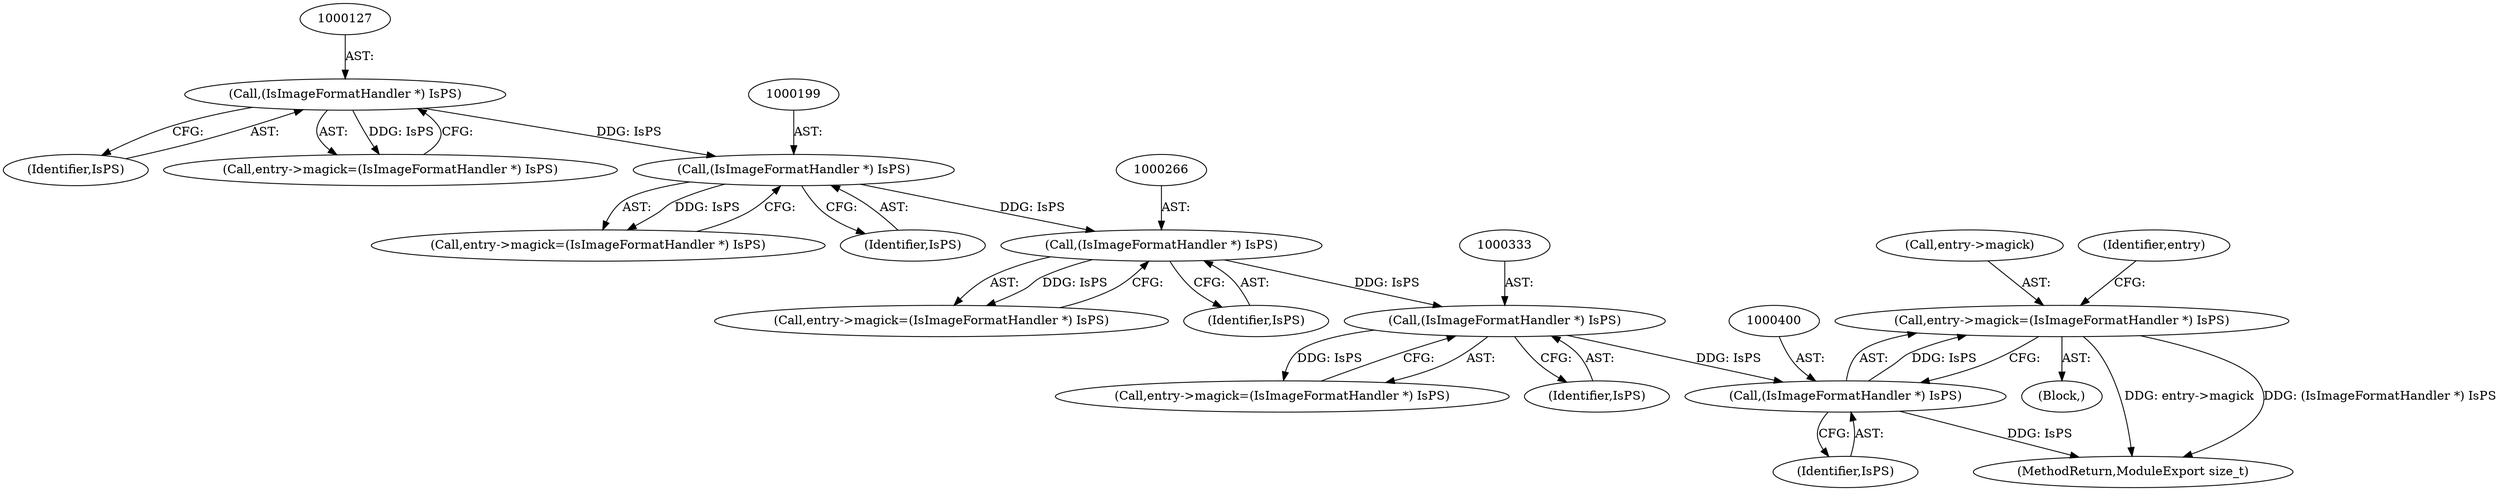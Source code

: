 digraph "0_ImageMagick_8598a497e2d1f556a34458cf54b40ba40674734c_0@pointer" {
"1000395" [label="(Call,entry->magick=(IsImageFormatHandler *) IsPS)"];
"1000399" [label="(Call,(IsImageFormatHandler *) IsPS)"];
"1000332" [label="(Call,(IsImageFormatHandler *) IsPS)"];
"1000265" [label="(Call,(IsImageFormatHandler *) IsPS)"];
"1000198" [label="(Call,(IsImageFormatHandler *) IsPS)"];
"1000126" [label="(Call,(IsImageFormatHandler *) IsPS)"];
"1000265" [label="(Call,(IsImageFormatHandler *) IsPS)"];
"1000395" [label="(Call,entry->magick=(IsImageFormatHandler *) IsPS)"];
"1000102" [label="(Block,)"];
"1000401" [label="(Identifier,IsPS)"];
"1000267" [label="(Identifier,IsPS)"];
"1000332" [label="(Call,(IsImageFormatHandler *) IsPS)"];
"1000194" [label="(Call,entry->magick=(IsImageFormatHandler *) IsPS)"];
"1000396" [label="(Call,entry->magick)"];
"1000328" [label="(Call,entry->magick=(IsImageFormatHandler *) IsPS)"];
"1000200" [label="(Identifier,IsPS)"];
"1000128" [label="(Identifier,IsPS)"];
"1000198" [label="(Call,(IsImageFormatHandler *) IsPS)"];
"1000334" [label="(Identifier,IsPS)"];
"1000261" [label="(Call,entry->magick=(IsImageFormatHandler *) IsPS)"];
"1000404" [label="(Identifier,entry)"];
"1000122" [label="(Call,entry->magick=(IsImageFormatHandler *) IsPS)"];
"1000436" [label="(MethodReturn,ModuleExport size_t)"];
"1000126" [label="(Call,(IsImageFormatHandler *) IsPS)"];
"1000399" [label="(Call,(IsImageFormatHandler *) IsPS)"];
"1000395" -> "1000102"  [label="AST: "];
"1000395" -> "1000399"  [label="CFG: "];
"1000396" -> "1000395"  [label="AST: "];
"1000399" -> "1000395"  [label="AST: "];
"1000404" -> "1000395"  [label="CFG: "];
"1000395" -> "1000436"  [label="DDG: entry->magick"];
"1000395" -> "1000436"  [label="DDG: (IsImageFormatHandler *) IsPS"];
"1000399" -> "1000395"  [label="DDG: IsPS"];
"1000399" -> "1000401"  [label="CFG: "];
"1000400" -> "1000399"  [label="AST: "];
"1000401" -> "1000399"  [label="AST: "];
"1000399" -> "1000436"  [label="DDG: IsPS"];
"1000332" -> "1000399"  [label="DDG: IsPS"];
"1000332" -> "1000328"  [label="AST: "];
"1000332" -> "1000334"  [label="CFG: "];
"1000333" -> "1000332"  [label="AST: "];
"1000334" -> "1000332"  [label="AST: "];
"1000328" -> "1000332"  [label="CFG: "];
"1000332" -> "1000328"  [label="DDG: IsPS"];
"1000265" -> "1000332"  [label="DDG: IsPS"];
"1000265" -> "1000261"  [label="AST: "];
"1000265" -> "1000267"  [label="CFG: "];
"1000266" -> "1000265"  [label="AST: "];
"1000267" -> "1000265"  [label="AST: "];
"1000261" -> "1000265"  [label="CFG: "];
"1000265" -> "1000261"  [label="DDG: IsPS"];
"1000198" -> "1000265"  [label="DDG: IsPS"];
"1000198" -> "1000194"  [label="AST: "];
"1000198" -> "1000200"  [label="CFG: "];
"1000199" -> "1000198"  [label="AST: "];
"1000200" -> "1000198"  [label="AST: "];
"1000194" -> "1000198"  [label="CFG: "];
"1000198" -> "1000194"  [label="DDG: IsPS"];
"1000126" -> "1000198"  [label="DDG: IsPS"];
"1000126" -> "1000122"  [label="AST: "];
"1000126" -> "1000128"  [label="CFG: "];
"1000127" -> "1000126"  [label="AST: "];
"1000128" -> "1000126"  [label="AST: "];
"1000122" -> "1000126"  [label="CFG: "];
"1000126" -> "1000122"  [label="DDG: IsPS"];
}
